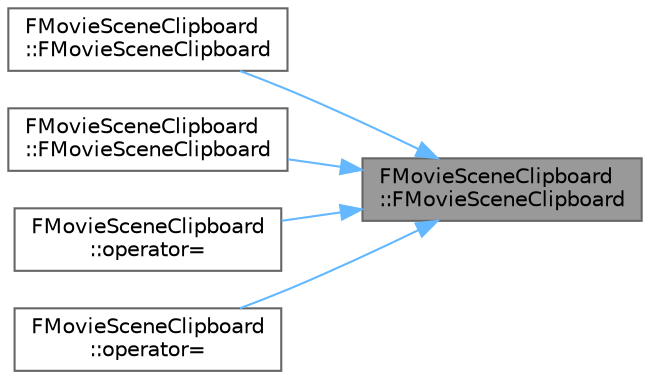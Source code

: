 digraph "FMovieSceneClipboard::FMovieSceneClipboard"
{
 // INTERACTIVE_SVG=YES
 // LATEX_PDF_SIZE
  bgcolor="transparent";
  edge [fontname=Helvetica,fontsize=10,labelfontname=Helvetica,labelfontsize=10];
  node [fontname=Helvetica,fontsize=10,shape=box,height=0.2,width=0.4];
  rankdir="RL";
  Node1 [id="Node000001",label="FMovieSceneClipboard\l::FMovieSceneClipboard",height=0.2,width=0.4,color="gray40", fillcolor="grey60", style="filled", fontcolor="black",tooltip="Default Constructor."];
  Node1 -> Node2 [id="edge1_Node000001_Node000002",dir="back",color="steelblue1",style="solid",tooltip=" "];
  Node2 [id="Node000002",label="FMovieSceneClipboard\l::FMovieSceneClipboard",height=0.2,width=0.4,color="grey40", fillcolor="white", style="filled",URL="$db/d47/classFMovieSceneClipboard.html#a20ec93bfb5a292ce9de313f1e2342fe6",tooltip="Copy construction/assignment."];
  Node1 -> Node3 [id="edge2_Node000001_Node000003",dir="back",color="steelblue1",style="solid",tooltip=" "];
  Node3 [id="Node000003",label="FMovieSceneClipboard\l::FMovieSceneClipboard",height=0.2,width=0.4,color="grey40", fillcolor="white", style="filled",URL="$db/d47/classFMovieSceneClipboard.html#a6e67c509210e25cf236ec2135952c9a7",tooltip="Move construction/assignment."];
  Node1 -> Node4 [id="edge3_Node000001_Node000004",dir="back",color="steelblue1",style="solid",tooltip=" "];
  Node4 [id="Node000004",label="FMovieSceneClipboard\l::operator=",height=0.2,width=0.4,color="grey40", fillcolor="white", style="filled",URL="$db/d47/classFMovieSceneClipboard.html#aa6fdcc403071c52942b3eb9eac548b05",tooltip=" "];
  Node1 -> Node5 [id="edge4_Node000001_Node000005",dir="back",color="steelblue1",style="solid",tooltip=" "];
  Node5 [id="Node000005",label="FMovieSceneClipboard\l::operator=",height=0.2,width=0.4,color="grey40", fillcolor="white", style="filled",URL="$db/d47/classFMovieSceneClipboard.html#acff3841fa6df8a7b4c6f001ee9f8b683",tooltip=" "];
}
